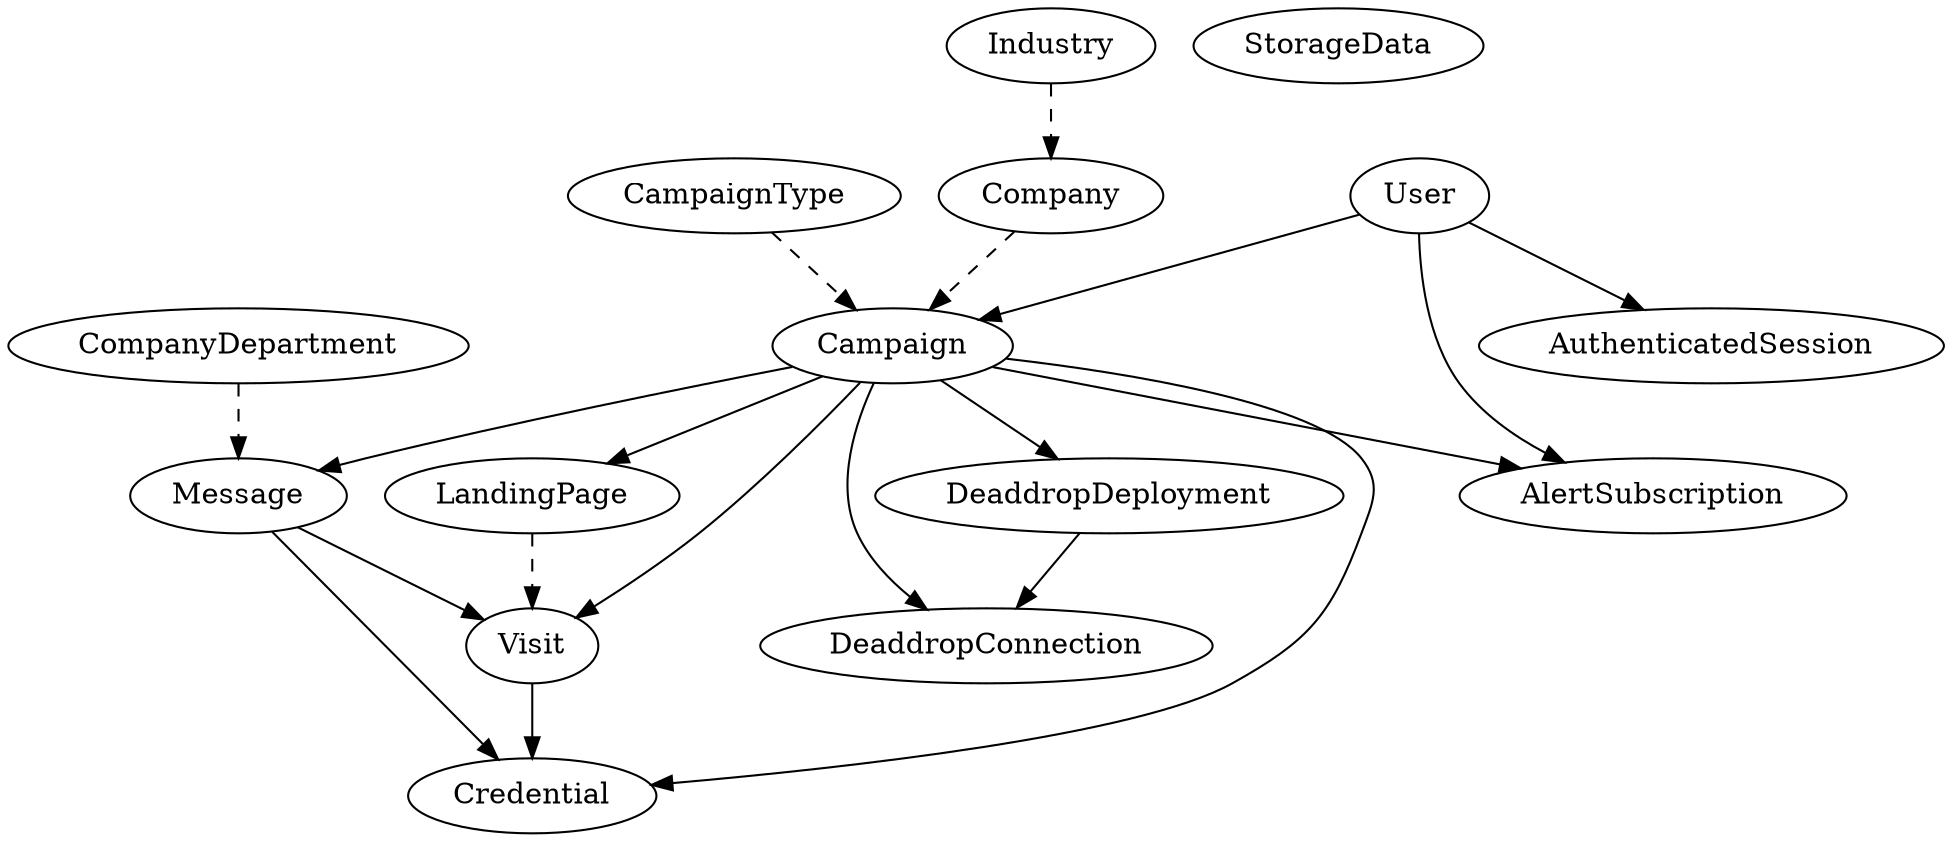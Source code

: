 // diagram of database table relationships
digraph {
    AlertSubscription
    AuthenticatedSession
    Campaign
    CampaignType
    Company
    CompanyDepartment
    Credential
    DeaddropConnection
    DeaddropDeployment
    Industry
    LandingPage
    StorageData
    Message
    User
    Visit

    // style=dashed for foreign key constraints which are nullable
    Campaign            ->  AlertSubscription
    Campaign            ->  Credential
    Campaign            ->  DeaddropDeployment
    Campaign            ->  DeaddropConnection
    Campaign            ->  LandingPage
    Campaign            ->  Message
    Campaign            ->  Visit
    CampaignType        ->  Campaign              [style=dashed]
    Company             ->  Campaign              [style=dashed]
    CompanyDepartment   ->  Message               [style=dashed]
    DeaddropDeployment  ->  DeaddropConnection
    Industry            ->  Company               [style=dashed]
    LandingPage         ->  Visit                 [style=dashed]
    Message             ->  Credential
    Message             ->  Visit
    User                ->  AlertSubscription
    User                ->  AuthenticatedSession
    User                ->  Campaign
    Visit               ->  Credential
}
